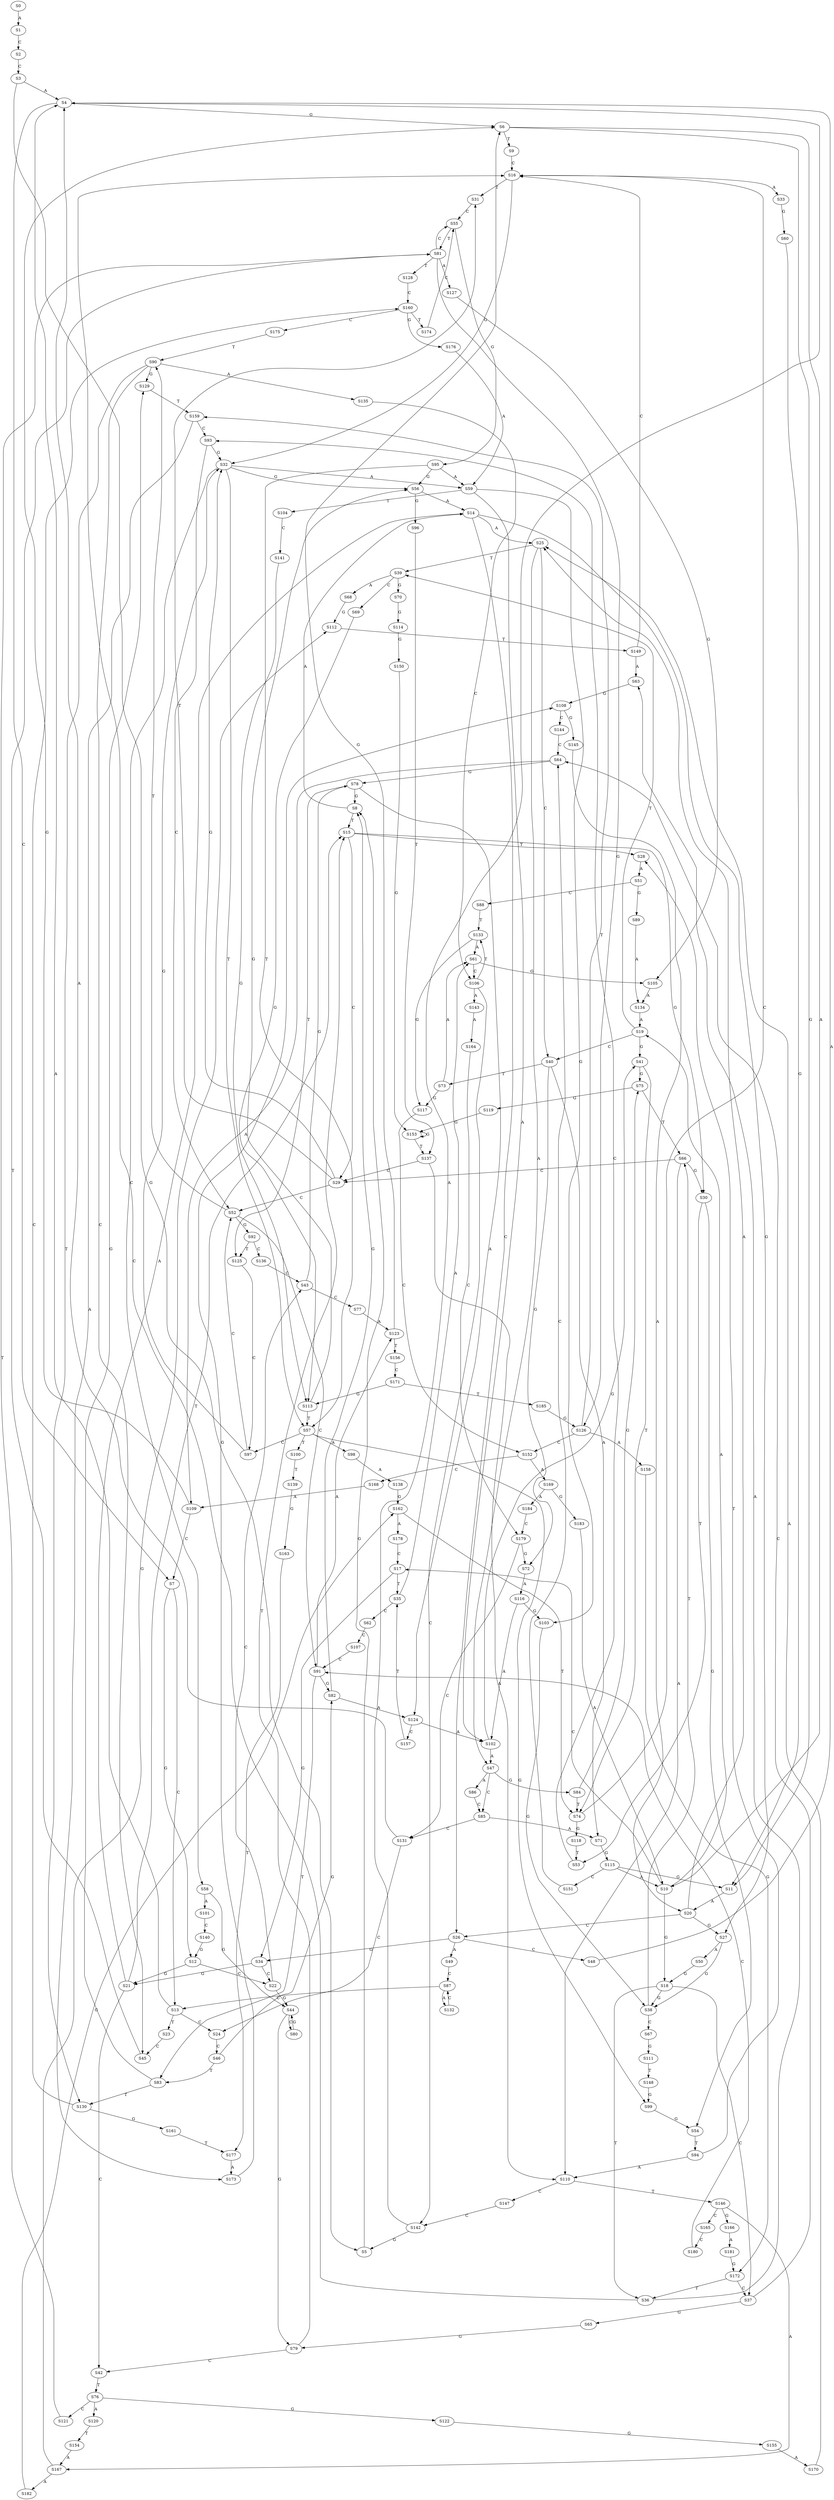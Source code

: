 strict digraph  {
	S0 -> S1 [ label = A ];
	S1 -> S2 [ label = C ];
	S2 -> S3 [ label = C ];
	S3 -> S4 [ label = A ];
	S3 -> S5 [ label = G ];
	S4 -> S6 [ label = G ];
	S4 -> S7 [ label = C ];
	S5 -> S8 [ label = G ];
	S6 -> S9 [ label = T ];
	S6 -> S10 [ label = A ];
	S6 -> S11 [ label = G ];
	S7 -> S12 [ label = G ];
	S7 -> S13 [ label = C ];
	S8 -> S14 [ label = A ];
	S8 -> S15 [ label = T ];
	S9 -> S16 [ label = C ];
	S10 -> S17 [ label = C ];
	S10 -> S18 [ label = G ];
	S10 -> S19 [ label = A ];
	S11 -> S20 [ label = A ];
	S12 -> S21 [ label = G ];
	S12 -> S22 [ label = C ];
	S13 -> S23 [ label = T ];
	S13 -> S24 [ label = C ];
	S13 -> S4 [ label = A ];
	S14 -> S25 [ label = A ];
	S14 -> S26 [ label = C ];
	S14 -> S27 [ label = G ];
	S15 -> S28 [ label = T ];
	S15 -> S29 [ label = C ];
	S15 -> S30 [ label = G ];
	S16 -> S31 [ label = T ];
	S16 -> S32 [ label = G ];
	S16 -> S33 [ label = A ];
	S17 -> S34 [ label = G ];
	S17 -> S35 [ label = T ];
	S18 -> S36 [ label = T ];
	S18 -> S37 [ label = C ];
	S18 -> S38 [ label = G ];
	S19 -> S39 [ label = T ];
	S19 -> S40 [ label = C ];
	S19 -> S41 [ label = G ];
	S20 -> S25 [ label = A ];
	S20 -> S26 [ label = C ];
	S20 -> S27 [ label = G ];
	S21 -> S42 [ label = C ];
	S21 -> S14 [ label = A ];
	S21 -> S15 [ label = T ];
	S22 -> S43 [ label = C ];
	S22 -> S44 [ label = G ];
	S23 -> S45 [ label = C ];
	S24 -> S46 [ label = C ];
	S25 -> S39 [ label = T ];
	S25 -> S40 [ label = C ];
	S25 -> S47 [ label = A ];
	S26 -> S48 [ label = C ];
	S26 -> S49 [ label = A ];
	S26 -> S34 [ label = G ];
	S27 -> S50 [ label = A ];
	S27 -> S38 [ label = G ];
	S28 -> S51 [ label = A ];
	S29 -> S52 [ label = C ];
	S29 -> S32 [ label = G ];
	S29 -> S31 [ label = T ];
	S30 -> S53 [ label = T ];
	S30 -> S54 [ label = G ];
	S31 -> S55 [ label = C ];
	S32 -> S56 [ label = G ];
	S32 -> S57 [ label = T ];
	S32 -> S58 [ label = C ];
	S32 -> S59 [ label = A ];
	S33 -> S60 [ label = G ];
	S34 -> S21 [ label = G ];
	S34 -> S22 [ label = C ];
	S35 -> S61 [ label = A ];
	S35 -> S62 [ label = C ];
	S36 -> S63 [ label = A ];
	S36 -> S16 [ label = C ];
	S37 -> S64 [ label = C ];
	S37 -> S65 [ label = G ];
	S38 -> S66 [ label = T ];
	S38 -> S67 [ label = C ];
	S39 -> S68 [ label = A ];
	S39 -> S69 [ label = C ];
	S39 -> S70 [ label = G ];
	S40 -> S71 [ label = A ];
	S40 -> S72 [ label = G ];
	S40 -> S73 [ label = T ];
	S41 -> S74 [ label = T ];
	S41 -> S75 [ label = G ];
	S42 -> S76 [ label = T ];
	S43 -> S77 [ label = C ];
	S43 -> S78 [ label = G ];
	S44 -> S79 [ label = G ];
	S44 -> S80 [ label = C ];
	S45 -> S81 [ label = T ];
	S46 -> S82 [ label = G ];
	S46 -> S83 [ label = T ];
	S47 -> S84 [ label = G ];
	S47 -> S85 [ label = C ];
	S47 -> S86 [ label = A ];
	S48 -> S4 [ label = A ];
	S49 -> S87 [ label = C ];
	S50 -> S18 [ label = G ];
	S51 -> S88 [ label = C ];
	S51 -> S89 [ label = G ];
	S52 -> S90 [ label = T ];
	S52 -> S91 [ label = C ];
	S52 -> S92 [ label = G ];
	S53 -> S93 [ label = C ];
	S54 -> S94 [ label = T ];
	S55 -> S81 [ label = T ];
	S55 -> S95 [ label = G ];
	S56 -> S14 [ label = A ];
	S56 -> S96 [ label = G ];
	S57 -> S97 [ label = C ];
	S57 -> S98 [ label = A ];
	S57 -> S99 [ label = G ];
	S57 -> S100 [ label = T ];
	S58 -> S44 [ label = G ];
	S58 -> S101 [ label = A ];
	S59 -> S102 [ label = A ];
	S59 -> S103 [ label = G ];
	S59 -> S104 [ label = T ];
	S60 -> S11 [ label = G ];
	S61 -> S105 [ label = G ];
	S61 -> S106 [ label = C ];
	S62 -> S107 [ label = C ];
	S63 -> S108 [ label = G ];
	S64 -> S78 [ label = G ];
	S64 -> S109 [ label = A ];
	S65 -> S79 [ label = G ];
	S66 -> S30 [ label = G ];
	S66 -> S29 [ label = C ];
	S66 -> S110 [ label = A ];
	S67 -> S111 [ label = G ];
	S68 -> S112 [ label = G ];
	S69 -> S113 [ label = G ];
	S70 -> S114 [ label = G ];
	S71 -> S115 [ label = G ];
	S72 -> S116 [ label = A ];
	S73 -> S117 [ label = G ];
	S73 -> S61 [ label = A ];
	S74 -> S118 [ label = G ];
	S74 -> S16 [ label = C ];
	S75 -> S119 [ label = G ];
	S75 -> S66 [ label = T ];
	S76 -> S120 [ label = A ];
	S76 -> S121 [ label = C ];
	S76 -> S122 [ label = G ];
	S77 -> S123 [ label = A ];
	S78 -> S124 [ label = A ];
	S78 -> S125 [ label = T ];
	S78 -> S8 [ label = G ];
	S79 -> S42 [ label = C ];
	S79 -> S15 [ label = T ];
	S80 -> S44 [ label = G ];
	S81 -> S126 [ label = G ];
	S81 -> S55 [ label = C ];
	S81 -> S127 [ label = A ];
	S81 -> S128 [ label = T ];
	S82 -> S124 [ label = A ];
	S82 -> S8 [ label = G ];
	S83 -> S129 [ label = G ];
	S83 -> S130 [ label = T ];
	S84 -> S74 [ label = T ];
	S84 -> S75 [ label = G ];
	S85 -> S131 [ label = C ];
	S85 -> S71 [ label = A ];
	S86 -> S85 [ label = C ];
	S87 -> S13 [ label = C ];
	S87 -> S132 [ label = A ];
	S88 -> S133 [ label = T ];
	S89 -> S134 [ label = A ];
	S90 -> S135 [ label = A ];
	S90 -> S45 [ label = C ];
	S90 -> S130 [ label = T ];
	S90 -> S129 [ label = G ];
	S91 -> S82 [ label = G ];
	S91 -> S123 [ label = A ];
	S91 -> S83 [ label = T ];
	S92 -> S136 [ label = C ];
	S92 -> S125 [ label = T ];
	S93 -> S32 [ label = G ];
	S93 -> S52 [ label = C ];
	S94 -> S110 [ label = A ];
	S94 -> S28 [ label = T ];
	S95 -> S59 [ label = A ];
	S95 -> S56 [ label = G ];
	S95 -> S57 [ label = T ];
	S96 -> S137 [ label = T ];
	S97 -> S32 [ label = G ];
	S97 -> S52 [ label = C ];
	S98 -> S138 [ label = A ];
	S99 -> S54 [ label = G ];
	S100 -> S139 [ label = T ];
	S101 -> S140 [ label = C ];
	S102 -> S47 [ label = A ];
	S102 -> S41 [ label = G ];
	S103 -> S38 [ label = G ];
	S104 -> S141 [ label = C ];
	S105 -> S134 [ label = A ];
	S106 -> S142 [ label = C ];
	S106 -> S133 [ label = T ];
	S106 -> S143 [ label = A ];
	S107 -> S91 [ label = C ];
	S108 -> S144 [ label = C ];
	S108 -> S145 [ label = G ];
	S109 -> S6 [ label = G ];
	S109 -> S7 [ label = C ];
	S110 -> S146 [ label = T ];
	S110 -> S147 [ label = C ];
	S111 -> S148 [ label = T ];
	S112 -> S149 [ label = T ];
	S113 -> S56 [ label = G ];
	S113 -> S57 [ label = T ];
	S114 -> S150 [ label = G ];
	S115 -> S11 [ label = G ];
	S115 -> S151 [ label = C ];
	S115 -> S10 [ label = A ];
	S116 -> S103 [ label = G ];
	S116 -> S102 [ label = A ];
	S117 -> S152 [ label = C ];
	S118 -> S53 [ label = T ];
	S119 -> S153 [ label = G ];
	S120 -> S154 [ label = T ];
	S121 -> S81 [ label = T ];
	S122 -> S155 [ label = G ];
	S123 -> S156 [ label = T ];
	S123 -> S6 [ label = G ];
	S124 -> S102 [ label = A ];
	S124 -> S157 [ label = C ];
	S125 -> S97 [ label = C ];
	S126 -> S158 [ label = A ];
	S126 -> S152 [ label = C ];
	S126 -> S159 [ label = T ];
	S127 -> S105 [ label = G ];
	S128 -> S160 [ label = C ];
	S129 -> S159 [ label = T ];
	S130 -> S161 [ label = G ];
	S130 -> S160 [ label = C ];
	S131 -> S24 [ label = C ];
	S131 -> S4 [ label = A ];
	S132 -> S87 [ label = C ];
	S133 -> S61 [ label = A ];
	S133 -> S117 [ label = G ];
	S134 -> S19 [ label = A ];
	S135 -> S106 [ label = C ];
	S136 -> S43 [ label = C ];
	S137 -> S110 [ label = A ];
	S137 -> S29 [ label = C ];
	S138 -> S162 [ label = G ];
	S139 -> S163 [ label = G ];
	S140 -> S12 [ label = G ];
	S141 -> S113 [ label = G ];
	S142 -> S4 [ label = A ];
	S142 -> S5 [ label = G ];
	S143 -> S164 [ label = A ];
	S144 -> S64 [ label = C ];
	S145 -> S20 [ label = A ];
	S146 -> S165 [ label = C ];
	S146 -> S166 [ label = G ];
	S146 -> S167 [ label = A ];
	S147 -> S142 [ label = C ];
	S148 -> S99 [ label = G ];
	S149 -> S16 [ label = C ];
	S149 -> S63 [ label = A ];
	S150 -> S153 [ label = G ];
	S151 -> S64 [ label = C ];
	S152 -> S168 [ label = C ];
	S152 -> S169 [ label = A ];
	S153 -> S137 [ label = T ];
	S153 -> S153 [ label = G ];
	S154 -> S167 [ label = A ];
	S155 -> S170 [ label = A ];
	S156 -> S171 [ label = C ];
	S157 -> S35 [ label = T ];
	S158 -> S172 [ label = G ];
	S159 -> S173 [ label = A ];
	S159 -> S93 [ label = C ];
	S160 -> S174 [ label = T ];
	S160 -> S175 [ label = C ];
	S160 -> S176 [ label = G ];
	S161 -> S177 [ label = T ];
	S162 -> S178 [ label = A ];
	S162 -> S74 [ label = T ];
	S163 -> S177 [ label = T ];
	S164 -> S179 [ label = C ];
	S165 -> S180 [ label = C ];
	S166 -> S181 [ label = A ];
	S167 -> S112 [ label = G ];
	S167 -> S182 [ label = A ];
	S168 -> S109 [ label = A ];
	S169 -> S183 [ label = G ];
	S169 -> S184 [ label = A ];
	S170 -> S25 [ label = A ];
	S171 -> S185 [ label = T ];
	S171 -> S113 [ label = G ];
	S172 -> S36 [ label = T ];
	S172 -> S37 [ label = C ];
	S173 -> S108 [ label = G ];
	S174 -> S55 [ label = C ];
	S175 -> S90 [ label = T ];
	S176 -> S59 [ label = A ];
	S177 -> S173 [ label = A ];
	S178 -> S17 [ label = C ];
	S179 -> S131 [ label = C ];
	S179 -> S72 [ label = G ];
	S180 -> S91 [ label = C ];
	S181 -> S172 [ label = G ];
	S182 -> S162 [ label = G ];
	S183 -> S10 [ label = A ];
	S184 -> S179 [ label = C ];
	S185 -> S126 [ label = G ];
}

